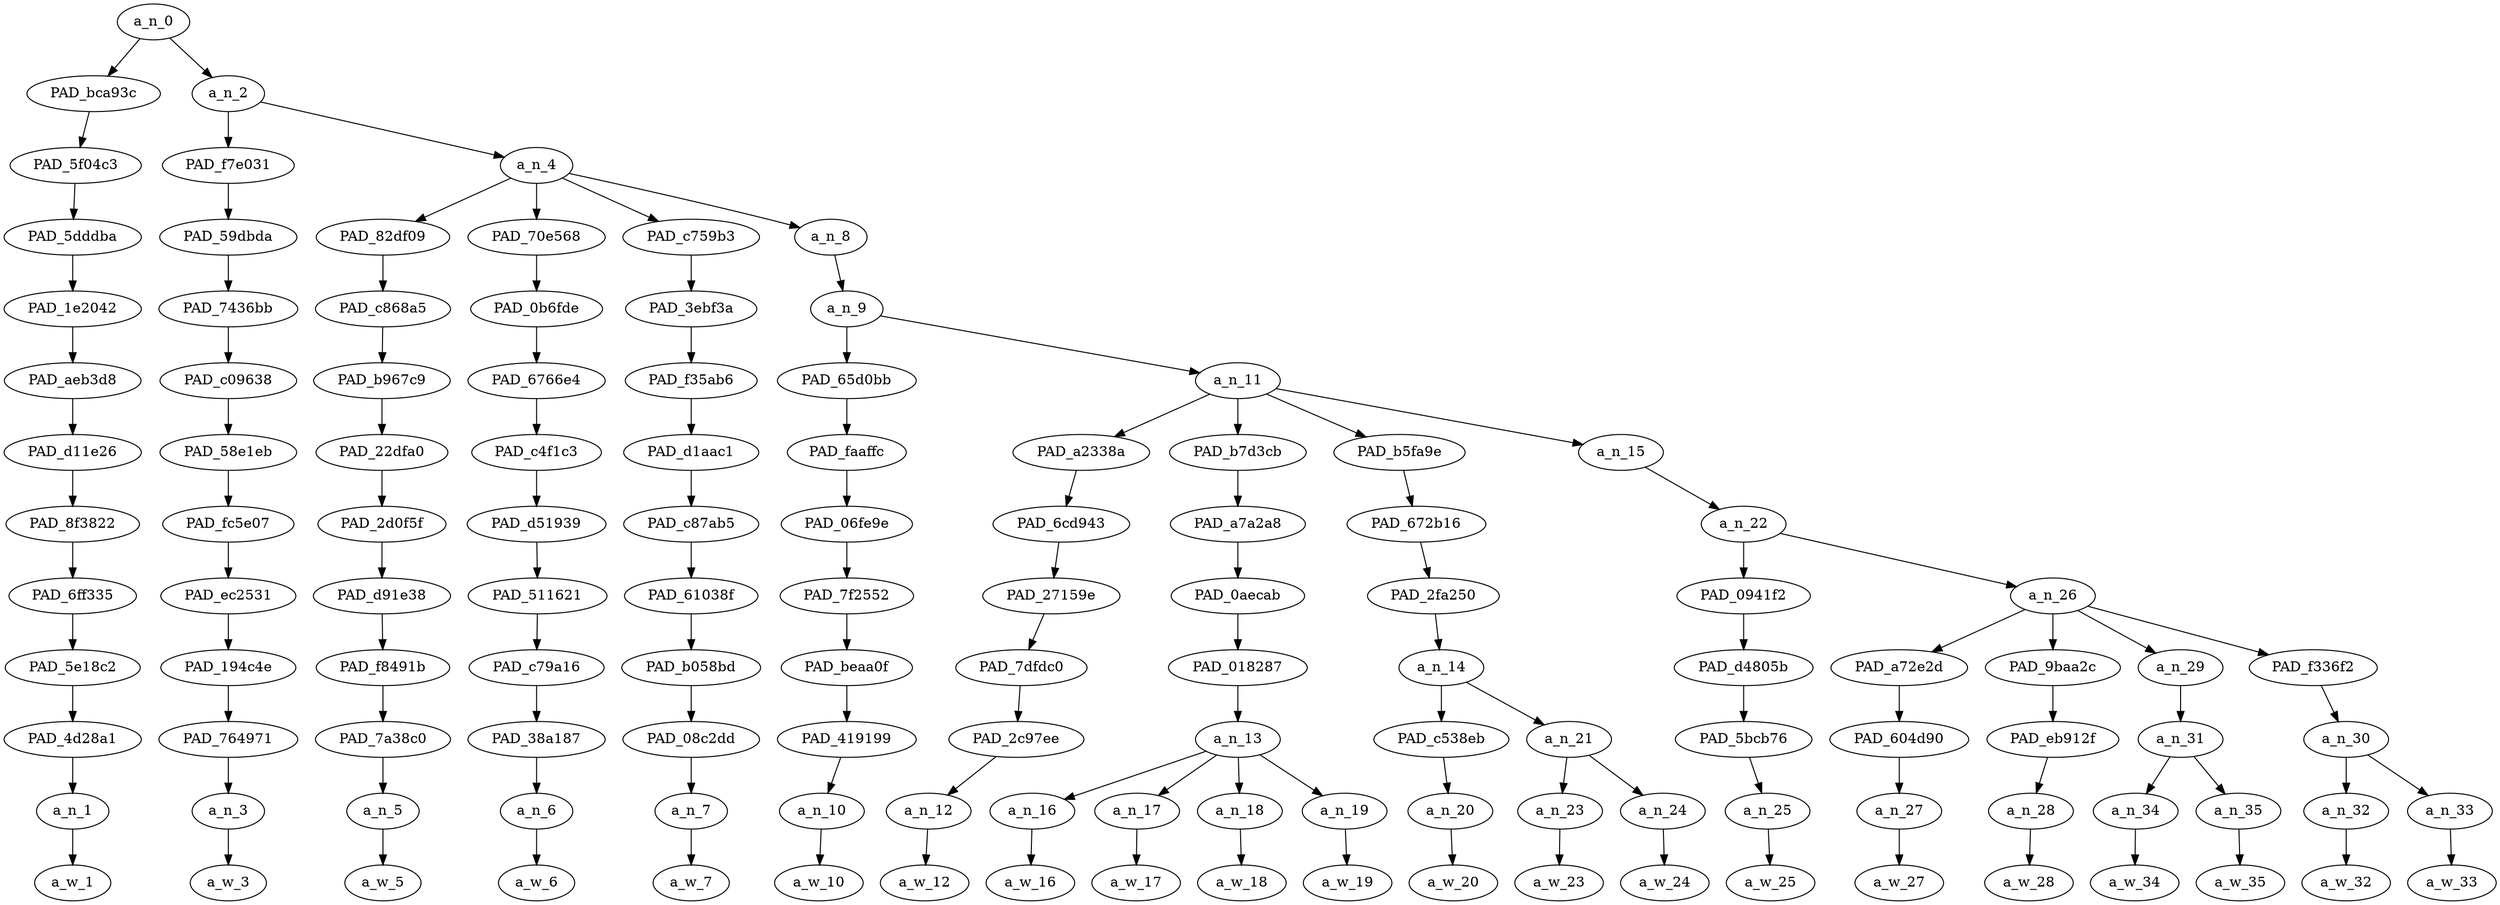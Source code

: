 strict digraph "" {
	a_n_0	[div_dir=1,
		index=0,
		level=12,
		pos="1.294921875,12!",
		text_span="[0, 1, 2, 3, 4, 5, 6, 7, 8, 9, 10, 11, 12, 13, 14, 15, 16, 17, 18, 19, 20]",
		value=1.00000000];
	PAD_bca93c	[div_dir=-1,
		index=0,
		level=11,
		pos="0.0,11!",
		text_span="[0]",
		value=0.07546780];
	a_n_0 -> PAD_bca93c;
	a_n_2	[div_dir=1,
		index=1,
		level=11,
		pos="2.58984375,11!",
		text_span="[1, 2, 3, 4, 5, 6, 7, 8, 9, 10, 11, 12, 13, 14, 15, 16, 17, 18, 19, 20]",
		value=0.92451050];
	a_n_0 -> a_n_2;
	PAD_5f04c3	[div_dir=-1,
		index=0,
		level=10,
		pos="0.0,10!",
		text_span="[0]",
		value=0.07546780];
	PAD_bca93c -> PAD_5f04c3;
	PAD_5dddba	[div_dir=-1,
		index=0,
		level=9,
		pos="0.0,9!",
		text_span="[0]",
		value=0.07546780];
	PAD_5f04c3 -> PAD_5dddba;
	PAD_1e2042	[div_dir=-1,
		index=0,
		level=8,
		pos="0.0,8!",
		text_span="[0]",
		value=0.07546780];
	PAD_5dddba -> PAD_1e2042;
	PAD_aeb3d8	[div_dir=-1,
		index=0,
		level=7,
		pos="0.0,7!",
		text_span="[0]",
		value=0.07546780];
	PAD_1e2042 -> PAD_aeb3d8;
	PAD_d11e26	[div_dir=-1,
		index=0,
		level=6,
		pos="0.0,6!",
		text_span="[0]",
		value=0.07546780];
	PAD_aeb3d8 -> PAD_d11e26;
	PAD_8f3822	[div_dir=-1,
		index=0,
		level=5,
		pos="0.0,5!",
		text_span="[0]",
		value=0.07546780];
	PAD_d11e26 -> PAD_8f3822;
	PAD_6ff335	[div_dir=-1,
		index=0,
		level=4,
		pos="0.0,4!",
		text_span="[0]",
		value=0.07546780];
	PAD_8f3822 -> PAD_6ff335;
	PAD_5e18c2	[div_dir=-1,
		index=0,
		level=3,
		pos="0.0,3!",
		text_span="[0]",
		value=0.07546780];
	PAD_6ff335 -> PAD_5e18c2;
	PAD_4d28a1	[div_dir=-1,
		index=0,
		level=2,
		pos="0.0,2!",
		text_span="[0]",
		value=0.07546780];
	PAD_5e18c2 -> PAD_4d28a1;
	a_n_1	[div_dir=-1,
		index=0,
		level=1,
		pos="0.0,1!",
		text_span="[0]",
		value=0.07546780];
	PAD_4d28a1 -> a_n_1;
	a_w_1	[div_dir=0,
		index=0,
		level=0,
		pos="0,0!",
		text_span="[0]",
		value=nasa];
	a_n_1 -> a_w_1;
	PAD_f7e031	[div_dir=-1,
		index=1,
		level=10,
		pos="1.0,10!",
		text_span="[1]",
		value=0.06173319];
	a_n_2 -> PAD_f7e031;
	a_n_4	[div_dir=1,
		index=2,
		level=10,
		pos="4.1796875,10!",
		text_span="[2, 3, 4, 5, 6, 7, 8, 9, 10, 11, 12, 13, 14, 15, 16, 17, 18, 19, 20]",
		value=0.86273440];
	a_n_2 -> a_n_4;
	PAD_59dbda	[div_dir=-1,
		index=1,
		level=9,
		pos="1.0,9!",
		text_span="[1]",
		value=0.06173319];
	PAD_f7e031 -> PAD_59dbda;
	PAD_7436bb	[div_dir=-1,
		index=1,
		level=8,
		pos="1.0,8!",
		text_span="[1]",
		value=0.06173319];
	PAD_59dbda -> PAD_7436bb;
	PAD_c09638	[div_dir=-1,
		index=1,
		level=7,
		pos="1.0,7!",
		text_span="[1]",
		value=0.06173319];
	PAD_7436bb -> PAD_c09638;
	PAD_58e1eb	[div_dir=-1,
		index=1,
		level=6,
		pos="1.0,6!",
		text_span="[1]",
		value=0.06173319];
	PAD_c09638 -> PAD_58e1eb;
	PAD_fc5e07	[div_dir=-1,
		index=1,
		level=5,
		pos="1.0,5!",
		text_span="[1]",
		value=0.06173319];
	PAD_58e1eb -> PAD_fc5e07;
	PAD_ec2531	[div_dir=-1,
		index=1,
		level=4,
		pos="1.0,4!",
		text_span="[1]",
		value=0.06173319];
	PAD_fc5e07 -> PAD_ec2531;
	PAD_194c4e	[div_dir=-1,
		index=1,
		level=3,
		pos="1.0,3!",
		text_span="[1]",
		value=0.06173319];
	PAD_ec2531 -> PAD_194c4e;
	PAD_764971	[div_dir=-1,
		index=1,
		level=2,
		pos="1.0,2!",
		text_span="[1]",
		value=0.06173319];
	PAD_194c4e -> PAD_764971;
	a_n_3	[div_dir=-1,
		index=1,
		level=1,
		pos="1.0,1!",
		text_span="[1]",
		value=0.06173319];
	PAD_764971 -> a_n_3;
	a_w_3	[div_dir=0,
		index=1,
		level=0,
		pos="1,0!",
		text_span="[1]",
		value=missed];
	a_n_3 -> a_w_3;
	PAD_82df09	[div_dir=1,
		index=2,
		level=9,
		pos="2.0,9!",
		text_span="[2]",
		value=0.03845401];
	a_n_4 -> PAD_82df09;
	PAD_70e568	[div_dir=1,
		index=3,
		level=9,
		pos="3.0,9!",
		text_span="[3]",
		value=0.04887237];
	a_n_4 -> PAD_70e568;
	PAD_c759b3	[div_dir=1,
		index=4,
		level=9,
		pos="4.0,9!",
		text_span="[4]",
		value=0.04937191];
	a_n_4 -> PAD_c759b3;
	a_n_8	[div_dir=1,
		index=5,
		level=9,
		pos="7.71875,9!",
		text_span="[5, 6, 7, 8, 9, 10, 11, 12, 13, 14, 15, 16, 17, 18, 19, 20]",
		value=0.72591719];
	a_n_4 -> a_n_8;
	PAD_c868a5	[div_dir=1,
		index=2,
		level=8,
		pos="2.0,8!",
		text_span="[2]",
		value=0.03845401];
	PAD_82df09 -> PAD_c868a5;
	PAD_b967c9	[div_dir=1,
		index=2,
		level=7,
		pos="2.0,7!",
		text_span="[2]",
		value=0.03845401];
	PAD_c868a5 -> PAD_b967c9;
	PAD_22dfa0	[div_dir=1,
		index=2,
		level=6,
		pos="2.0,6!",
		text_span="[2]",
		value=0.03845401];
	PAD_b967c9 -> PAD_22dfa0;
	PAD_2d0f5f	[div_dir=1,
		index=2,
		level=5,
		pos="2.0,5!",
		text_span="[2]",
		value=0.03845401];
	PAD_22dfa0 -> PAD_2d0f5f;
	PAD_d91e38	[div_dir=1,
		index=2,
		level=4,
		pos="2.0,4!",
		text_span="[2]",
		value=0.03845401];
	PAD_2d0f5f -> PAD_d91e38;
	PAD_f8491b	[div_dir=1,
		index=2,
		level=3,
		pos="2.0,3!",
		text_span="[2]",
		value=0.03845401];
	PAD_d91e38 -> PAD_f8491b;
	PAD_7a38c0	[div_dir=1,
		index=2,
		level=2,
		pos="2.0,2!",
		text_span="[2]",
		value=0.03845401];
	PAD_f8491b -> PAD_7a38c0;
	a_n_5	[div_dir=1,
		index=2,
		level=1,
		pos="2.0,1!",
		text_span="[2]",
		value=0.03845401];
	PAD_7a38c0 -> a_n_5;
	a_w_5	[div_dir=0,
		index=2,
		level=0,
		pos="2,0!",
		text_span="[2]",
		value=the];
	a_n_5 -> a_w_5;
	PAD_0b6fde	[div_dir=1,
		index=3,
		level=8,
		pos="3.0,8!",
		text_span="[3]",
		value=0.04887237];
	PAD_70e568 -> PAD_0b6fde;
	PAD_6766e4	[div_dir=1,
		index=3,
		level=7,
		pos="3.0,7!",
		text_span="[3]",
		value=0.04887237];
	PAD_0b6fde -> PAD_6766e4;
	PAD_c4f1c3	[div_dir=1,
		index=3,
		level=6,
		pos="3.0,6!",
		text_span="[3]",
		value=0.04887237];
	PAD_6766e4 -> PAD_c4f1c3;
	PAD_d51939	[div_dir=1,
		index=3,
		level=5,
		pos="3.0,5!",
		text_span="[3]",
		value=0.04887237];
	PAD_c4f1c3 -> PAD_d51939;
	PAD_511621	[div_dir=1,
		index=3,
		level=4,
		pos="3.0,4!",
		text_span="[3]",
		value=0.04887237];
	PAD_d51939 -> PAD_511621;
	PAD_c79a16	[div_dir=1,
		index=3,
		level=3,
		pos="3.0,3!",
		text_span="[3]",
		value=0.04887237];
	PAD_511621 -> PAD_c79a16;
	PAD_38a187	[div_dir=1,
		index=3,
		level=2,
		pos="3.0,2!",
		text_span="[3]",
		value=0.04887237];
	PAD_c79a16 -> PAD_38a187;
	a_n_6	[div_dir=1,
		index=3,
		level=1,
		pos="3.0,1!",
		text_span="[3]",
		value=0.04887237];
	PAD_38a187 -> a_n_6;
	a_w_6	[div_dir=0,
		index=3,
		level=0,
		pos="3,0!",
		text_span="[3]",
		value=perfect];
	a_n_6 -> a_w_6;
	PAD_3ebf3a	[div_dir=1,
		index=4,
		level=8,
		pos="4.0,8!",
		text_span="[4]",
		value=0.04937191];
	PAD_c759b3 -> PAD_3ebf3a;
	PAD_f35ab6	[div_dir=1,
		index=4,
		level=7,
		pos="4.0,7!",
		text_span="[4]",
		value=0.04937191];
	PAD_3ebf3a -> PAD_f35ab6;
	PAD_d1aac1	[div_dir=1,
		index=4,
		level=6,
		pos="4.0,6!",
		text_span="[4]",
		value=0.04937191];
	PAD_f35ab6 -> PAD_d1aac1;
	PAD_c87ab5	[div_dir=1,
		index=4,
		level=5,
		pos="4.0,5!",
		text_span="[4]",
		value=0.04937191];
	PAD_d1aac1 -> PAD_c87ab5;
	PAD_61038f	[div_dir=1,
		index=4,
		level=4,
		pos="4.0,4!",
		text_span="[4]",
		value=0.04937191];
	PAD_c87ab5 -> PAD_61038f;
	PAD_b058bd	[div_dir=1,
		index=4,
		level=3,
		pos="4.0,3!",
		text_span="[4]",
		value=0.04937191];
	PAD_61038f -> PAD_b058bd;
	PAD_08c2dd	[div_dir=1,
		index=4,
		level=2,
		pos="4.0,2!",
		text_span="[4]",
		value=0.04937191];
	PAD_b058bd -> PAD_08c2dd;
	a_n_7	[div_dir=1,
		index=4,
		level=1,
		pos="4.0,1!",
		text_span="[4]",
		value=0.04937191];
	PAD_08c2dd -> a_n_7;
	a_w_7	[div_dir=0,
		index=4,
		level=0,
		pos="4,0!",
		text_span="[4]",
		value=chance];
	a_n_7 -> a_w_7;
	a_n_9	[div_dir=1,
		index=5,
		level=8,
		pos="7.71875,8!",
		text_span="[5, 6, 7, 8, 9, 10, 11, 12, 13, 14, 15, 16, 17, 18, 19, 20]",
		value=0.72587449];
	a_n_8 -> a_n_9;
	PAD_65d0bb	[div_dir=-1,
		index=5,
		level=7,
		pos="5.0,7!",
		text_span="[5]",
		value=0.02679455];
	a_n_9 -> PAD_65d0bb;
	a_n_11	[div_dir=1,
		index=6,
		level=7,
		pos="10.4375,7!",
		text_span="[6, 7, 8, 9, 10, 11, 12, 13, 14, 15, 16, 17, 18, 19, 20]",
		value=0.69903724];
	a_n_9 -> a_n_11;
	PAD_faaffc	[div_dir=-1,
		index=5,
		level=6,
		pos="5.0,6!",
		text_span="[5]",
		value=0.02679455];
	PAD_65d0bb -> PAD_faaffc;
	PAD_06fe9e	[div_dir=-1,
		index=5,
		level=5,
		pos="5.0,5!",
		text_span="[5]",
		value=0.02679455];
	PAD_faaffc -> PAD_06fe9e;
	PAD_7f2552	[div_dir=-1,
		index=5,
		level=4,
		pos="5.0,4!",
		text_span="[5]",
		value=0.02679455];
	PAD_06fe9e -> PAD_7f2552;
	PAD_beaa0f	[div_dir=-1,
		index=5,
		level=3,
		pos="5.0,3!",
		text_span="[5]",
		value=0.02679455];
	PAD_7f2552 -> PAD_beaa0f;
	PAD_419199	[div_dir=-1,
		index=5,
		level=2,
		pos="5.0,2!",
		text_span="[5]",
		value=0.02679455];
	PAD_beaa0f -> PAD_419199;
	a_n_10	[div_dir=-1,
		index=5,
		level=1,
		pos="5.0,1!",
		text_span="[5]",
		value=0.02679455];
	PAD_419199 -> a_n_10;
	a_w_10	[div_dir=0,
		index=5,
		level=0,
		pos="5,0!",
		text_span="[5]",
		value=to];
	a_n_10 -> a_w_10;
	PAD_a2338a	[div_dir=-1,
		index=6,
		level=6,
		pos="6.0,6!",
		text_span="[6]",
		value=0.04970815];
	a_n_11 -> PAD_a2338a;
	PAD_b7d3cb	[div_dir=-1,
		index=7,
		level=6,
		pos="8.5,6!",
		text_span="[7, 8, 9, 10]",
		value=0.22103124];
	a_n_11 -> PAD_b7d3cb;
	PAD_b5fa9e	[div_dir=1,
		index=8,
		level=6,
		pos="11.75,6!",
		text_span="[11, 12, 13]",
		value=0.12344434];
	a_n_11 -> PAD_b5fa9e;
	a_n_15	[div_dir=1,
		index=9,
		level=6,
		pos="15.5,6!",
		text_span="[14, 15, 16, 17, 18, 19, 20]",
		value=0.30478227];
	a_n_11 -> a_n_15;
	PAD_6cd943	[div_dir=-1,
		index=6,
		level=5,
		pos="6.0,5!",
		text_span="[6]",
		value=0.04970815];
	PAD_a2338a -> PAD_6cd943;
	PAD_27159e	[div_dir=-1,
		index=6,
		level=4,
		pos="6.0,4!",
		text_span="[6]",
		value=0.04970815];
	PAD_6cd943 -> PAD_27159e;
	PAD_7dfdc0	[div_dir=-1,
		index=6,
		level=3,
		pos="6.0,3!",
		text_span="[6]",
		value=0.04970815];
	PAD_27159e -> PAD_7dfdc0;
	PAD_2c97ee	[div_dir=-1,
		index=6,
		level=2,
		pos="6.0,2!",
		text_span="[6]",
		value=0.04970815];
	PAD_7dfdc0 -> PAD_2c97ee;
	a_n_12	[div_dir=-1,
		index=6,
		level=1,
		pos="6.0,1!",
		text_span="[6]",
		value=0.04970815];
	PAD_2c97ee -> a_n_12;
	a_w_12	[div_dir=0,
		index=6,
		level=0,
		pos="6,0!",
		text_span="[6]",
		value=send];
	a_n_12 -> a_w_12;
	PAD_a7a2a8	[div_dir=-1,
		index=7,
		level=5,
		pos="8.5,5!",
		text_span="[7, 8, 9, 10]",
		value=0.22103124];
	PAD_b7d3cb -> PAD_a7a2a8;
	PAD_0aecab	[div_dir=-1,
		index=7,
		level=4,
		pos="8.5,4!",
		text_span="[7, 8, 9, 10]",
		value=0.22103124];
	PAD_a7a2a8 -> PAD_0aecab;
	PAD_018287	[div_dir=-1,
		index=7,
		level=3,
		pos="8.5,3!",
		text_span="[7, 8, 9, 10]",
		value=0.22103124];
	PAD_0aecab -> PAD_018287;
	a_n_13	[div_dir=-1,
		index=7,
		level=2,
		pos="8.5,2!",
		text_span="[7, 8, 9, 10]",
		value=0.22103124];
	PAD_018287 -> a_n_13;
	a_n_16	[div_dir=1,
		index=7,
		level=1,
		pos="7.0,1!",
		text_span="[7]",
		value=0.03737692];
	a_n_13 -> a_n_16;
	a_n_17	[div_dir=-1,
		index=8,
		level=1,
		pos="8.0,1!",
		text_span="[8]",
		value=0.06837219];
	a_n_13 -> a_n_17;
	a_n_18	[div_dir=1,
		index=9,
		level=1,
		pos="9.0,1!",
		text_span="[9]",
		value=0.04878014];
	a_n_13 -> a_n_18;
	a_n_19	[div_dir=-1,
		index=10,
		level=1,
		pos="10.0,1!",
		text_span="[10]",
		value=0.06636581];
	a_n_13 -> a_n_19;
	a_w_16	[div_dir=0,
		index=7,
		level=0,
		pos="7,0!",
		text_span="[7]",
		value=a];
	a_n_16 -> a_w_16;
	a_w_17	[div_dir=0,
		index=8,
		level=0,
		pos="8,0!",
		text_span="[8]",
		value=man];
	a_n_17 -> a_w_17;
	a_w_18	[div_dir=0,
		index=9,
		level=0,
		pos="9,0!",
		text_span="[9]",
		value=and];
	a_n_18 -> a_w_18;
	a_w_19	[div_dir=0,
		index=10,
		level=0,
		pos="10,0!",
		text_span="[10]",
		value=women];
	a_n_19 -> a_w_19;
	PAD_672b16	[div_dir=1,
		index=8,
		level=5,
		pos="11.75,5!",
		text_span="[11, 12, 13]",
		value=0.12344434];
	PAD_b5fa9e -> PAD_672b16;
	PAD_2fa250	[div_dir=1,
		index=8,
		level=4,
		pos="11.75,4!",
		text_span="[11, 12, 13]",
		value=0.12344434];
	PAD_672b16 -> PAD_2fa250;
	a_n_14	[div_dir=1,
		index=8,
		level=3,
		pos="11.75,3!",
		text_span="[11, 12, 13]",
		value=0.12344434];
	PAD_2fa250 -> a_n_14;
	PAD_c538eb	[div_dir=1,
		index=8,
		level=2,
		pos="11.0,2!",
		text_span="[11]",
		value=0.03020724];
	a_n_14 -> PAD_c538eb;
	a_n_21	[div_dir=-1,
		index=9,
		level=2,
		pos="12.5,2!",
		text_span="[12, 13]",
		value=0.09319583];
	a_n_14 -> a_n_21;
	a_n_20	[div_dir=1,
		index=11,
		level=1,
		pos="11.0,1!",
		text_span="[11]",
		value=0.03020724];
	PAD_c538eb -> a_n_20;
	a_w_20	[div_dir=0,
		index=11,
		level=0,
		pos="11,0!",
		text_span="[11]",
		value=to1];
	a_n_20 -> a_w_20;
	a_n_23	[div_dir=1,
		index=12,
		level=1,
		pos="12.0,1!",
		text_span="[12]",
		value=0.03049497];
	a_n_21 -> a_n_23;
	a_n_24	[div_dir=-1,
		index=13,
		level=1,
		pos="13.0,1!",
		text_span="[13]",
		value=0.06268909];
	a_n_21 -> a_n_24;
	a_w_23	[div_dir=0,
		index=12,
		level=0,
		pos="12,0!",
		text_span="[12]",
		value=the1];
	a_n_23 -> a_w_23;
	a_w_24	[div_dir=0,
		index=13,
		level=0,
		pos="13,0!",
		text_span="[13]",
		value=moon];
	a_n_24 -> a_w_24;
	a_n_22	[div_dir=1,
		index=9,
		level=5,
		pos="15.5,5!",
		text_span="[14, 15, 16, 17, 18, 19, 20]",
		value=0.30457467];
	a_n_15 -> a_n_22;
	PAD_0941f2	[div_dir=1,
		index=9,
		level=4,
		pos="14.0,4!",
		text_span="[14]",
		value=0.02897771];
	a_n_22 -> PAD_0941f2;
	a_n_26	[div_dir=1,
		index=10,
		level=4,
		pos="17.0,4!",
		text_span="[15, 16, 17, 18, 19, 20]",
		value=0.27538936];
	a_n_22 -> a_n_26;
	PAD_d4805b	[div_dir=1,
		index=9,
		level=3,
		pos="14.0,3!",
		text_span="[14]",
		value=0.02897771];
	PAD_0941f2 -> PAD_d4805b;
	PAD_5bcb76	[div_dir=1,
		index=10,
		level=2,
		pos="14.0,2!",
		text_span="[14]",
		value=0.02897771];
	PAD_d4805b -> PAD_5bcb76;
	a_n_25	[div_dir=1,
		index=14,
		level=1,
		pos="14.0,1!",
		text_span="[14]",
		value=0.02897771];
	PAD_5bcb76 -> a_n_25;
	a_w_25	[div_dir=0,
		index=14,
		level=0,
		pos="14,0!",
		text_span="[14]",
		value=to2];
	a_n_25 -> a_w_25;
	PAD_a72e2d	[div_dir=1,
		index=10,
		level=3,
		pos="15.0,3!",
		text_span="[15]",
		value=0.03421317];
	a_n_26 -> PAD_a72e2d;
	PAD_9baa2c	[div_dir=1,
		index=11,
		level=3,
		pos="16.0,3!",
		text_span="[16]",
		value=0.04332942];
	a_n_26 -> PAD_9baa2c;
	a_n_29	[div_dir=1,
		index=12,
		level=3,
		pos="17.5,3!",
		text_span="[17, 18]",
		value=0.09443123];
	a_n_26 -> a_n_29;
	PAD_f336f2	[div_dir=1,
		index=13,
		level=3,
		pos="19.5,3!",
		text_span="[19, 20]",
		value=0.10327635];
	a_n_26 -> PAD_f336f2;
	PAD_604d90	[div_dir=1,
		index=11,
		level=2,
		pos="15.0,2!",
		text_span="[15]",
		value=0.03421317];
	PAD_a72e2d -> PAD_604d90;
	a_n_27	[div_dir=1,
		index=15,
		level=1,
		pos="15.0,1!",
		text_span="[15]",
		value=0.03421317];
	PAD_604d90 -> a_n_27;
	a_w_27	[div_dir=0,
		index=15,
		level=0,
		pos="15,0!",
		text_span="[15]",
		value=have];
	a_n_27 -> a_w_27;
	PAD_eb912f	[div_dir=1,
		index=12,
		level=2,
		pos="16.0,2!",
		text_span="[16]",
		value=0.04332942];
	PAD_9baa2c -> PAD_eb912f;
	a_n_28	[div_dir=1,
		index=16,
		level=1,
		pos="16.0,1!",
		text_span="[16]",
		value=0.04332942];
	PAD_eb912f -> a_n_28;
	a_w_28	[div_dir=0,
		index=16,
		level=0,
		pos="16,0!",
		text_span="[16]",
		value="<number>"];
	a_n_28 -> a_w_28;
	a_n_31	[div_dir=1,
		index=13,
		level=2,
		pos="17.5,2!",
		text_span="[17, 18]",
		value=0.09441440];
	a_n_29 -> a_n_31;
	a_n_34	[div_dir=1,
		index=17,
		level=1,
		pos="17.0,1!",
		text_span="[17]",
		value=0.05025906];
	a_n_31 -> a_n_34;
	a_n_35	[div_dir=-1,
		index=18,
		level=1,
		pos="18.0,1!",
		text_span="[18]",
		value=0.04413851];
	a_n_31 -> a_n_35;
	a_w_34	[div_dir=0,
		index=17,
		level=0,
		pos="17,0!",
		text_span="[17]",
		value=sixty];
	a_n_34 -> a_w_34;
	a_w_35	[div_dir=0,
		index=18,
		level=0,
		pos="18,0!",
		text_span="[18]",
		value=nine];
	a_n_35 -> a_w_35;
	a_n_30	[div_dir=1,
		index=14,
		level=2,
		pos="19.5,2!",
		text_span="[19, 20]",
		value=0.10327635];
	PAD_f336f2 -> a_n_30;
	a_n_32	[div_dir=1,
		index=19,
		level=1,
		pos="19.0,1!",
		text_span="[19]",
		value=0.05043493];
	a_n_30 -> a_n_32;
	a_n_33	[div_dir=1,
		index=20,
		level=1,
		pos="20.0,1!",
		text_span="[20]",
		value=0.05268002];
	a_n_30 -> a_n_33;
	a_w_32	[div_dir=0,
		index=19,
		level=0,
		pos="19,0!",
		text_span="[19]",
		value=in];
	a_n_32 -> a_w_32;
	a_w_33	[div_dir=0,
		index=20,
		level=0,
		pos="20,0!",
		text_span="[20]",
		value="<number>1"];
	a_n_33 -> a_w_33;
}
